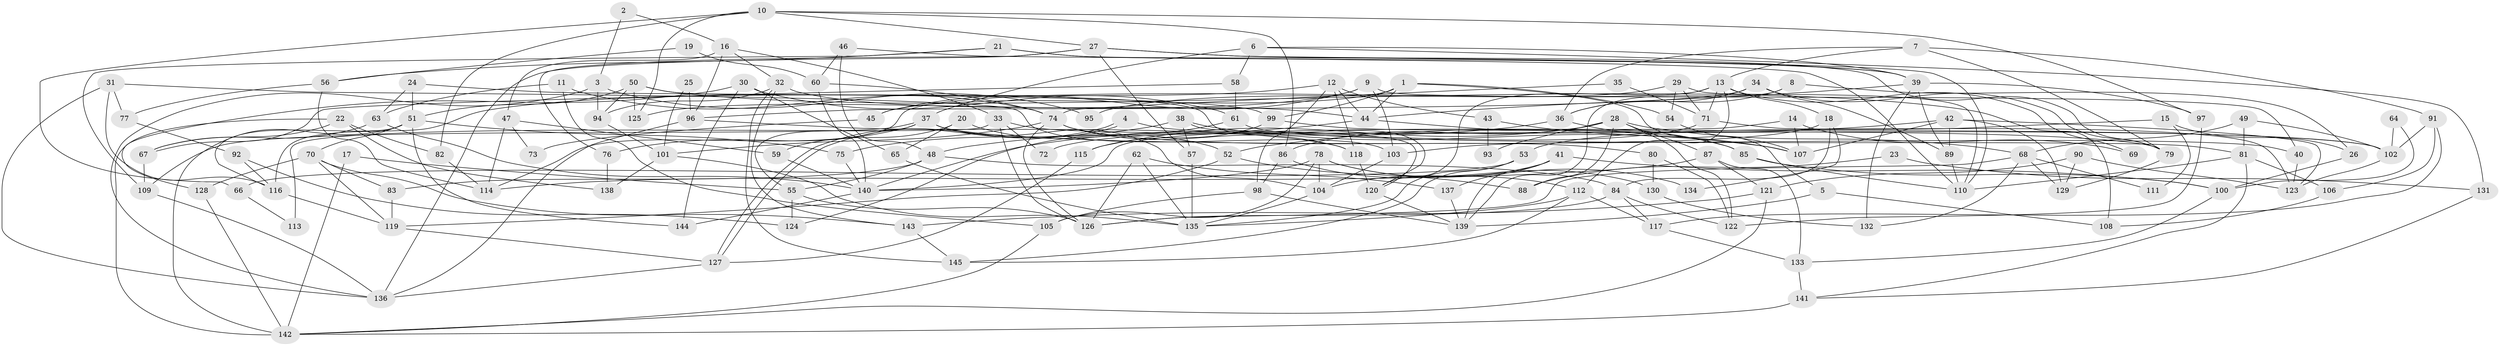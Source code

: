 // coarse degree distribution, {9: 0.05154639175257732, 2: 0.09278350515463918, 4: 0.18556701030927836, 7: 0.14432989690721648, 5: 0.13402061855670103, 6: 0.1134020618556701, 3: 0.20618556701030927, 8: 0.061855670103092786, 10: 0.010309278350515464}
// Generated by graph-tools (version 1.1) at 2025/52/02/27/25 19:52:08]
// undirected, 145 vertices, 290 edges
graph export_dot {
graph [start="1"]
  node [color=gray90,style=filled];
  1;
  2;
  3;
  4;
  5;
  6;
  7;
  8;
  9;
  10;
  11;
  12;
  13;
  14;
  15;
  16;
  17;
  18;
  19;
  20;
  21;
  22;
  23;
  24;
  25;
  26;
  27;
  28;
  29;
  30;
  31;
  32;
  33;
  34;
  35;
  36;
  37;
  38;
  39;
  40;
  41;
  42;
  43;
  44;
  45;
  46;
  47;
  48;
  49;
  50;
  51;
  52;
  53;
  54;
  55;
  56;
  57;
  58;
  59;
  60;
  61;
  62;
  63;
  64;
  65;
  66;
  67;
  68;
  69;
  70;
  71;
  72;
  73;
  74;
  75;
  76;
  77;
  78;
  79;
  80;
  81;
  82;
  83;
  84;
  85;
  86;
  87;
  88;
  89;
  90;
  91;
  92;
  93;
  94;
  95;
  96;
  97;
  98;
  99;
  100;
  101;
  102;
  103;
  104;
  105;
  106;
  107;
  108;
  109;
  110;
  111;
  112;
  113;
  114;
  115;
  116;
  117;
  118;
  119;
  120;
  121;
  122;
  123;
  124;
  125;
  126;
  127;
  128;
  129;
  130;
  131;
  132;
  133;
  134;
  135;
  136;
  137;
  138;
  139;
  140;
  141;
  142;
  143;
  144;
  145;
  1 -- 99;
  1 -- 44;
  1 -- 5;
  1 -- 45;
  1 -- 54;
  2 -- 16;
  2 -- 3;
  3 -- 94;
  3 -- 136;
  3 -- 95;
  4 -- 127;
  4 -- 127;
  4 -- 102;
  5 -- 139;
  5 -- 108;
  6 -- 58;
  6 -- 39;
  6 -- 37;
  6 -- 131;
  7 -- 13;
  7 -- 36;
  7 -- 79;
  7 -- 91;
  8 -- 139;
  8 -- 36;
  8 -- 26;
  9 -- 125;
  9 -- 40;
  9 -- 45;
  9 -- 103;
  10 -- 27;
  10 -- 82;
  10 -- 66;
  10 -- 86;
  10 -- 97;
  10 -- 125;
  11 -- 74;
  11 -- 105;
  11 -- 63;
  12 -- 118;
  12 -- 116;
  12 -- 43;
  12 -- 44;
  12 -- 98;
  13 -- 120;
  13 -- 112;
  13 -- 18;
  13 -- 69;
  13 -- 71;
  13 -- 114;
  14 -- 140;
  14 -- 107;
  14 -- 69;
  15 -- 26;
  15 -- 53;
  15 -- 111;
  16 -- 33;
  16 -- 96;
  16 -- 32;
  16 -- 47;
  17 -- 55;
  17 -- 142;
  18 -- 84;
  18 -- 103;
  18 -- 134;
  19 -- 56;
  19 -- 60;
  20 -- 65;
  20 -- 59;
  20 -- 52;
  21 -- 109;
  21 -- 56;
  21 -- 39;
  21 -- 79;
  22 -- 67;
  22 -- 142;
  22 -- 82;
  22 -- 138;
  23 -- 131;
  23 -- 88;
  24 -- 63;
  24 -- 51;
  24 -- 99;
  25 -- 101;
  25 -- 96;
  26 -- 100;
  27 -- 39;
  27 -- 76;
  27 -- 57;
  27 -- 110;
  27 -- 136;
  28 -- 87;
  28 -- 122;
  28 -- 68;
  28 -- 86;
  28 -- 88;
  28 -- 93;
  28 -- 115;
  29 -- 54;
  29 -- 110;
  29 -- 71;
  29 -- 95;
  30 -- 128;
  30 -- 144;
  30 -- 61;
  30 -- 65;
  31 -- 136;
  31 -- 103;
  31 -- 77;
  31 -- 116;
  32 -- 145;
  32 -- 44;
  32 -- 94;
  32 -- 143;
  33 -- 79;
  33 -- 126;
  33 -- 72;
  33 -- 113;
  34 -- 79;
  34 -- 89;
  34 -- 36;
  34 -- 96;
  35 -- 74;
  35 -- 71;
  36 -- 85;
  36 -- 140;
  37 -- 55;
  37 -- 40;
  37 -- 76;
  37 -- 104;
  37 -- 109;
  38 -- 120;
  38 -- 57;
  38 -- 75;
  38 -- 107;
  39 -- 44;
  39 -- 89;
  39 -- 97;
  39 -- 132;
  40 -- 123;
  41 -- 139;
  41 -- 104;
  41 -- 100;
  41 -- 137;
  42 -- 123;
  42 -- 52;
  42 -- 89;
  42 -- 107;
  42 -- 129;
  43 -- 107;
  43 -- 93;
  44 -- 48;
  44 -- 85;
  45 -- 73;
  46 -- 110;
  46 -- 48;
  46 -- 60;
  47 -- 114;
  47 -- 59;
  47 -- 73;
  48 -- 84;
  48 -- 55;
  48 -- 83;
  49 -- 81;
  49 -- 68;
  49 -- 102;
  50 -- 51;
  50 -- 108;
  50 -- 94;
  50 -- 120;
  50 -- 125;
  51 -- 75;
  51 -- 116;
  51 -- 70;
  51 -- 142;
  51 -- 144;
  52 -- 119;
  52 -- 88;
  53 -- 145;
  53 -- 135;
  53 -- 66;
  54 -- 107;
  55 -- 126;
  55 -- 124;
  56 -- 77;
  56 -- 114;
  57 -- 135;
  58 -- 67;
  58 -- 61;
  59 -- 140;
  60 -- 74;
  60 -- 140;
  61 -- 81;
  61 -- 124;
  62 -- 135;
  62 -- 126;
  62 -- 137;
  63 -- 140;
  63 -- 67;
  64 -- 102;
  64 -- 100;
  65 -- 135;
  66 -- 113;
  67 -- 109;
  68 -- 129;
  68 -- 111;
  68 -- 126;
  68 -- 132;
  70 -- 83;
  70 -- 119;
  70 -- 128;
  70 -- 143;
  71 -- 72;
  71 -- 123;
  74 -- 118;
  74 -- 126;
  74 -- 80;
  74 -- 101;
  75 -- 140;
  76 -- 138;
  77 -- 92;
  78 -- 104;
  78 -- 140;
  78 -- 105;
  78 -- 130;
  78 -- 134;
  79 -- 129;
  80 -- 130;
  80 -- 122;
  81 -- 110;
  81 -- 141;
  81 -- 106;
  82 -- 114;
  83 -- 119;
  84 -- 122;
  84 -- 117;
  84 -- 126;
  85 -- 110;
  85 -- 100;
  86 -- 98;
  86 -- 112;
  87 -- 133;
  87 -- 121;
  87 -- 114;
  89 -- 110;
  90 -- 129;
  90 -- 121;
  90 -- 123;
  91 -- 102;
  91 -- 106;
  91 -- 117;
  92 -- 124;
  92 -- 116;
  94 -- 101;
  96 -- 136;
  96 -- 118;
  97 -- 122;
  98 -- 105;
  98 -- 139;
  99 -- 102;
  99 -- 115;
  100 -- 133;
  101 -- 135;
  101 -- 138;
  102 -- 123;
  103 -- 104;
  104 -- 135;
  105 -- 142;
  106 -- 108;
  109 -- 136;
  112 -- 135;
  112 -- 117;
  112 -- 145;
  115 -- 127;
  116 -- 119;
  117 -- 133;
  118 -- 120;
  119 -- 127;
  120 -- 139;
  121 -- 142;
  121 -- 143;
  127 -- 136;
  128 -- 142;
  130 -- 132;
  131 -- 141;
  133 -- 141;
  137 -- 139;
  140 -- 144;
  141 -- 142;
  143 -- 145;
}

